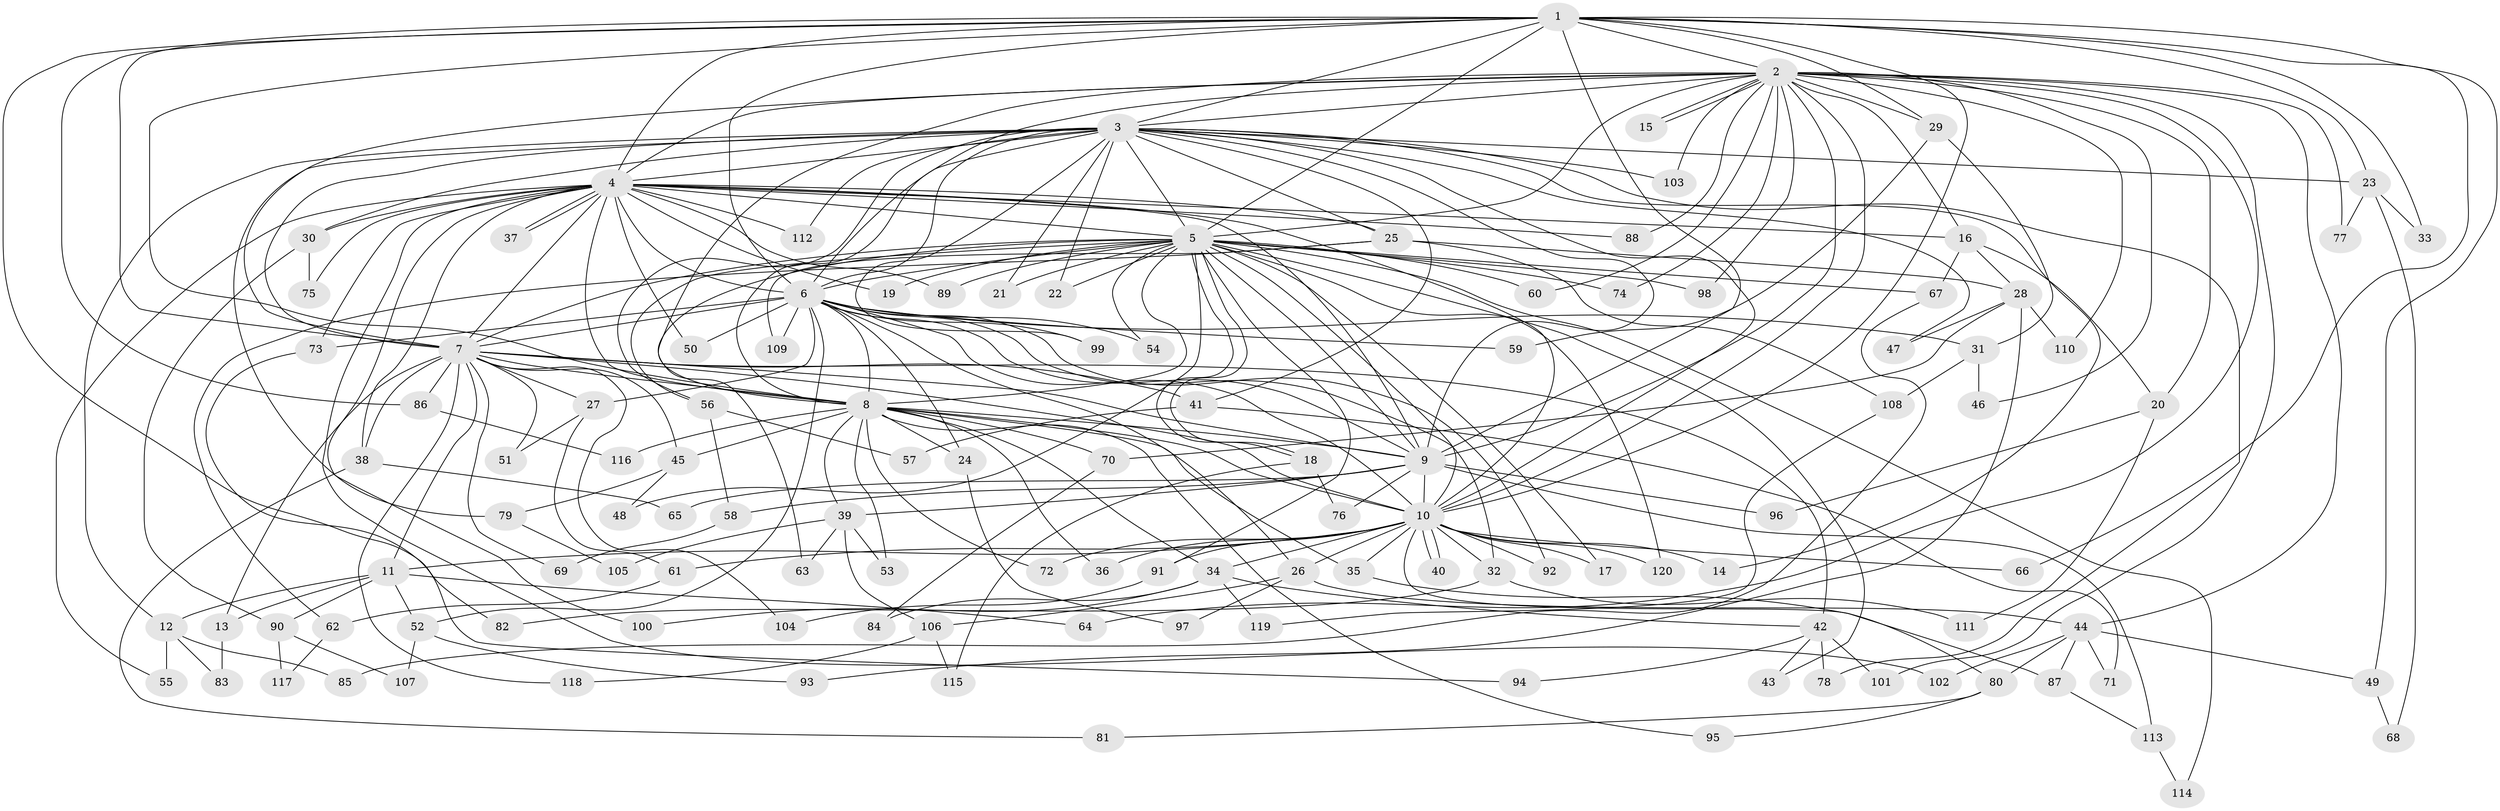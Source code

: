 // coarse degree distribution, {31: 0.013888888888888888, 16: 0.013888888888888888, 41: 0.013888888888888888, 21: 0.013888888888888888, 15: 0.013888888888888888, 13: 0.013888888888888888, 7: 0.041666666666666664, 5: 0.08333333333333333, 3: 0.09722222222222222, 1: 0.041666666666666664, 2: 0.5277777777777778, 4: 0.08333333333333333, 6: 0.041666666666666664}
// Generated by graph-tools (version 1.1) at 2025/17/03/04/25 18:17:24]
// undirected, 120 vertices, 265 edges
graph export_dot {
graph [start="1"]
  node [color=gray90,style=filled];
  1;
  2;
  3;
  4;
  5;
  6;
  7;
  8;
  9;
  10;
  11;
  12;
  13;
  14;
  15;
  16;
  17;
  18;
  19;
  20;
  21;
  22;
  23;
  24;
  25;
  26;
  27;
  28;
  29;
  30;
  31;
  32;
  33;
  34;
  35;
  36;
  37;
  38;
  39;
  40;
  41;
  42;
  43;
  44;
  45;
  46;
  47;
  48;
  49;
  50;
  51;
  52;
  53;
  54;
  55;
  56;
  57;
  58;
  59;
  60;
  61;
  62;
  63;
  64;
  65;
  66;
  67;
  68;
  69;
  70;
  71;
  72;
  73;
  74;
  75;
  76;
  77;
  78;
  79;
  80;
  81;
  82;
  83;
  84;
  85;
  86;
  87;
  88;
  89;
  90;
  91;
  92;
  93;
  94;
  95;
  96;
  97;
  98;
  99;
  100;
  101;
  102;
  103;
  104;
  105;
  106;
  107;
  108;
  109;
  110;
  111;
  112;
  113;
  114;
  115;
  116;
  117;
  118;
  119;
  120;
  1 -- 2;
  1 -- 3;
  1 -- 4;
  1 -- 5;
  1 -- 6;
  1 -- 7;
  1 -- 8;
  1 -- 9;
  1 -- 10;
  1 -- 23;
  1 -- 29;
  1 -- 33;
  1 -- 49;
  1 -- 66;
  1 -- 82;
  1 -- 86;
  2 -- 3;
  2 -- 4;
  2 -- 5;
  2 -- 6;
  2 -- 7;
  2 -- 8;
  2 -- 9;
  2 -- 10;
  2 -- 15;
  2 -- 15;
  2 -- 16;
  2 -- 20;
  2 -- 29;
  2 -- 44;
  2 -- 46;
  2 -- 60;
  2 -- 64;
  2 -- 74;
  2 -- 77;
  2 -- 88;
  2 -- 98;
  2 -- 101;
  2 -- 103;
  2 -- 110;
  3 -- 4;
  3 -- 5;
  3 -- 6;
  3 -- 7;
  3 -- 8;
  3 -- 9;
  3 -- 10;
  3 -- 12;
  3 -- 14;
  3 -- 21;
  3 -- 22;
  3 -- 23;
  3 -- 25;
  3 -- 30;
  3 -- 41;
  3 -- 47;
  3 -- 56;
  3 -- 78;
  3 -- 79;
  3 -- 99;
  3 -- 103;
  3 -- 112;
  4 -- 5;
  4 -- 6;
  4 -- 7;
  4 -- 8;
  4 -- 9;
  4 -- 10;
  4 -- 16;
  4 -- 19;
  4 -- 25;
  4 -- 30;
  4 -- 37;
  4 -- 37;
  4 -- 38;
  4 -- 50;
  4 -- 55;
  4 -- 73;
  4 -- 75;
  4 -- 88;
  4 -- 89;
  4 -- 100;
  4 -- 102;
  4 -- 112;
  5 -- 6;
  5 -- 7;
  5 -- 8;
  5 -- 9;
  5 -- 10;
  5 -- 17;
  5 -- 18;
  5 -- 18;
  5 -- 19;
  5 -- 21;
  5 -- 22;
  5 -- 43;
  5 -- 48;
  5 -- 54;
  5 -- 56;
  5 -- 60;
  5 -- 63;
  5 -- 67;
  5 -- 74;
  5 -- 89;
  5 -- 91;
  5 -- 98;
  5 -- 114;
  5 -- 120;
  6 -- 7;
  6 -- 8;
  6 -- 9;
  6 -- 10;
  6 -- 24;
  6 -- 26;
  6 -- 27;
  6 -- 31;
  6 -- 32;
  6 -- 50;
  6 -- 52;
  6 -- 54;
  6 -- 59;
  6 -- 73;
  6 -- 92;
  6 -- 99;
  6 -- 109;
  7 -- 8;
  7 -- 9;
  7 -- 10;
  7 -- 11;
  7 -- 13;
  7 -- 27;
  7 -- 38;
  7 -- 41;
  7 -- 42;
  7 -- 45;
  7 -- 51;
  7 -- 69;
  7 -- 86;
  7 -- 104;
  7 -- 118;
  8 -- 9;
  8 -- 10;
  8 -- 24;
  8 -- 34;
  8 -- 35;
  8 -- 36;
  8 -- 39;
  8 -- 45;
  8 -- 53;
  8 -- 70;
  8 -- 72;
  8 -- 95;
  8 -- 116;
  9 -- 10;
  9 -- 39;
  9 -- 58;
  9 -- 65;
  9 -- 76;
  9 -- 96;
  9 -- 113;
  10 -- 11;
  10 -- 14;
  10 -- 17;
  10 -- 26;
  10 -- 32;
  10 -- 34;
  10 -- 35;
  10 -- 36;
  10 -- 40;
  10 -- 40;
  10 -- 61;
  10 -- 66;
  10 -- 72;
  10 -- 80;
  10 -- 91;
  10 -- 92;
  10 -- 120;
  11 -- 12;
  11 -- 13;
  11 -- 52;
  11 -- 64;
  11 -- 90;
  12 -- 55;
  12 -- 83;
  12 -- 85;
  13 -- 83;
  16 -- 20;
  16 -- 28;
  16 -- 67;
  18 -- 76;
  18 -- 115;
  20 -- 96;
  20 -- 111;
  23 -- 33;
  23 -- 68;
  23 -- 77;
  24 -- 97;
  25 -- 28;
  25 -- 62;
  25 -- 108;
  25 -- 109;
  26 -- 44;
  26 -- 97;
  26 -- 106;
  27 -- 51;
  27 -- 61;
  28 -- 47;
  28 -- 70;
  28 -- 93;
  28 -- 110;
  29 -- 31;
  29 -- 59;
  30 -- 75;
  30 -- 90;
  31 -- 46;
  31 -- 108;
  32 -- 82;
  32 -- 111;
  34 -- 42;
  34 -- 84;
  34 -- 100;
  34 -- 119;
  35 -- 87;
  38 -- 65;
  38 -- 81;
  39 -- 53;
  39 -- 63;
  39 -- 105;
  39 -- 106;
  41 -- 57;
  41 -- 71;
  42 -- 43;
  42 -- 78;
  42 -- 94;
  42 -- 101;
  44 -- 49;
  44 -- 71;
  44 -- 80;
  44 -- 87;
  44 -- 102;
  45 -- 48;
  45 -- 79;
  49 -- 68;
  52 -- 93;
  52 -- 107;
  56 -- 57;
  56 -- 58;
  58 -- 69;
  61 -- 62;
  62 -- 117;
  67 -- 85;
  70 -- 84;
  73 -- 94;
  79 -- 105;
  80 -- 81;
  80 -- 95;
  86 -- 116;
  87 -- 113;
  90 -- 107;
  90 -- 117;
  91 -- 104;
  106 -- 115;
  106 -- 118;
  108 -- 119;
  113 -- 114;
}
